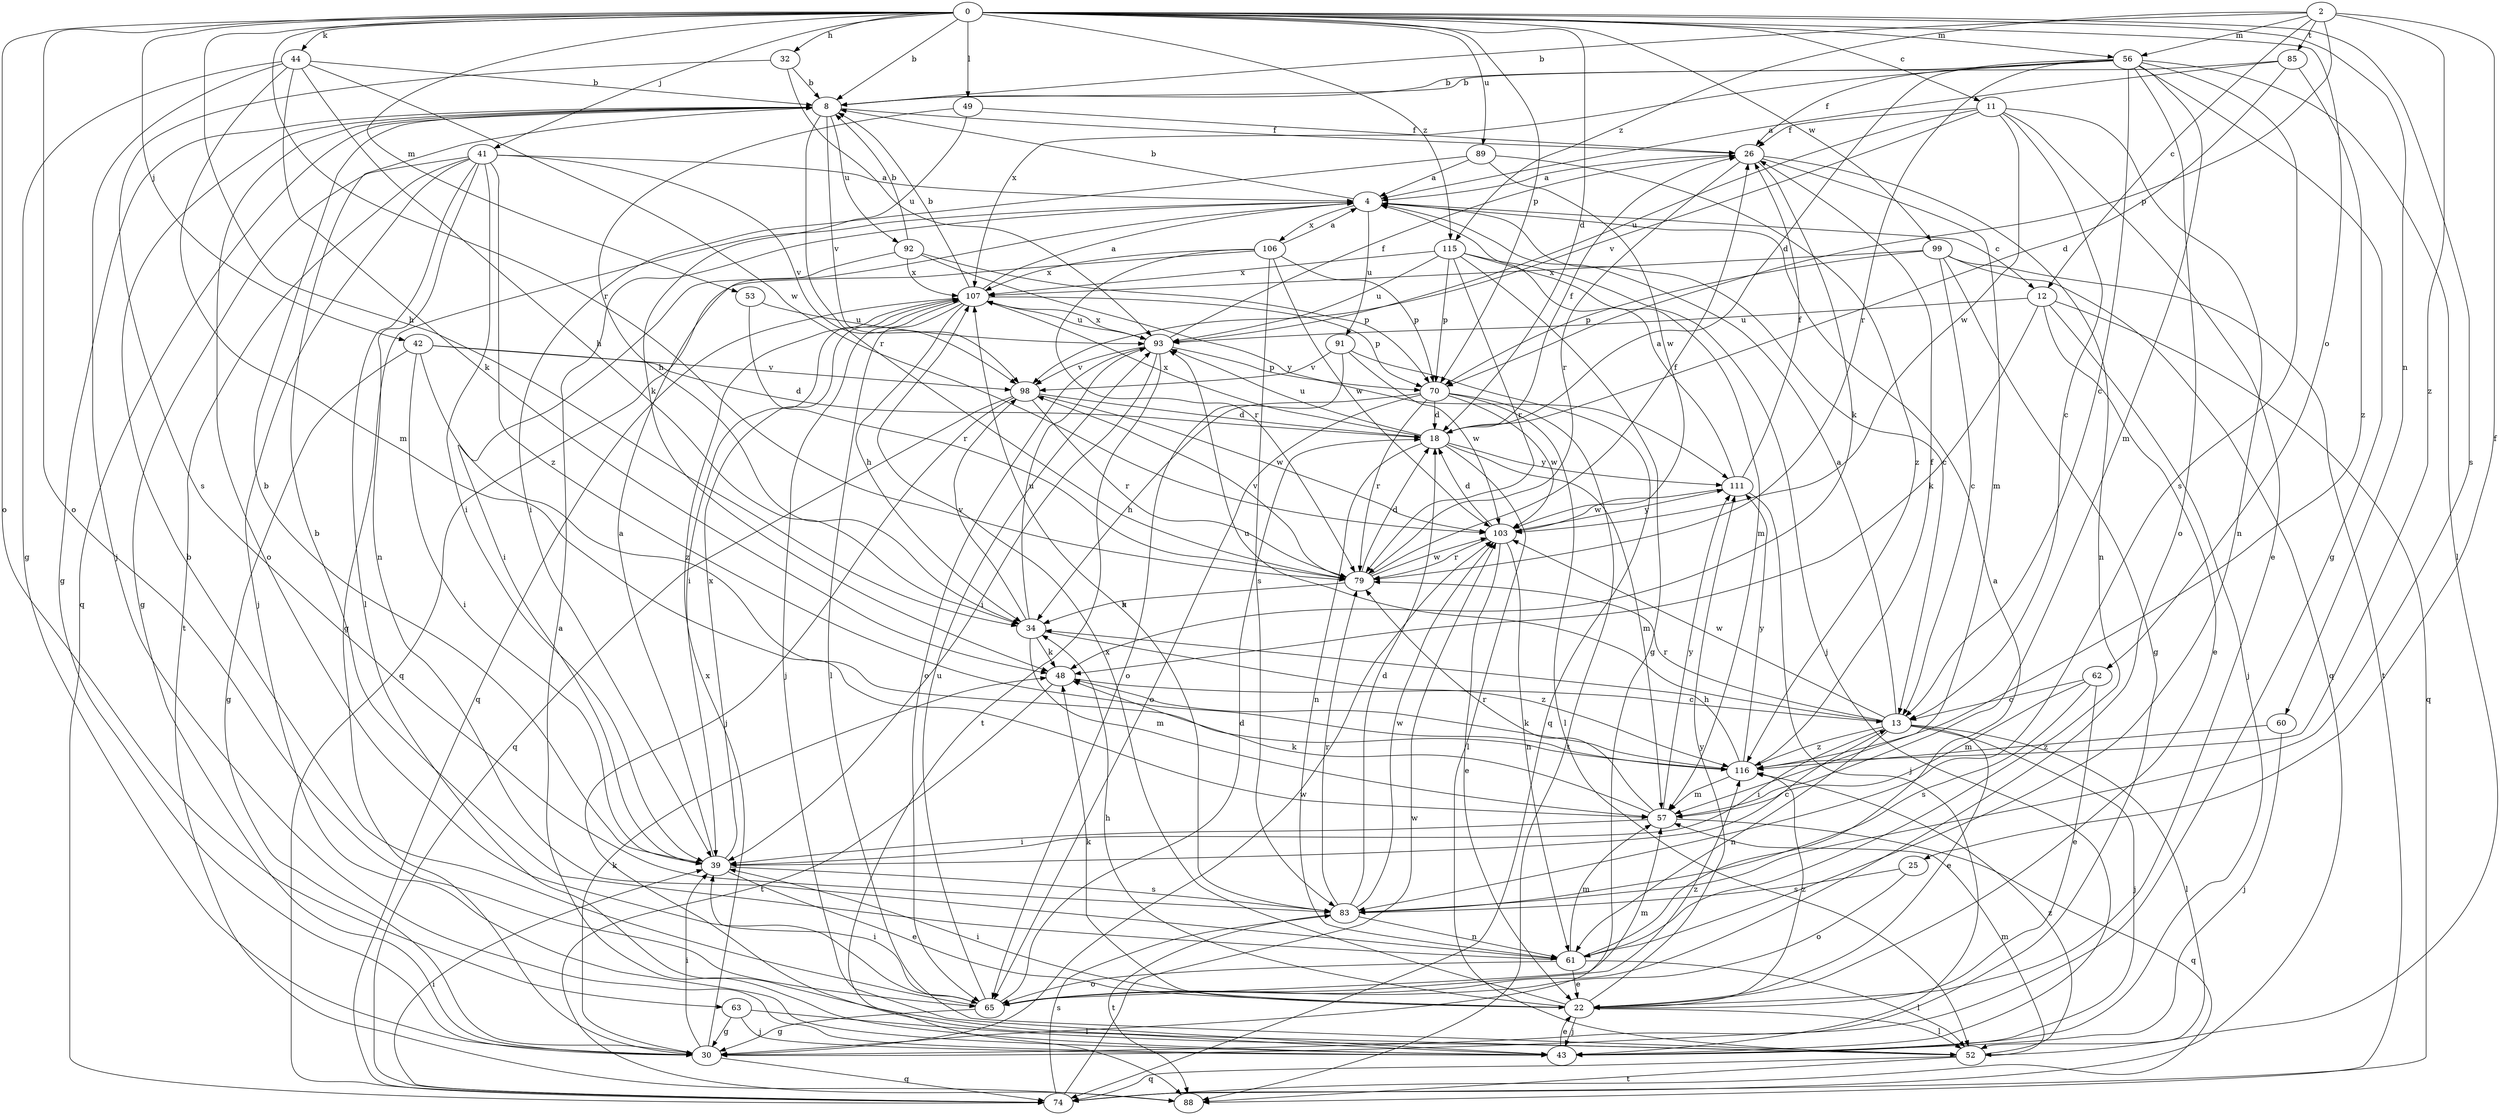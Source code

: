 strict digraph  {
0;
2;
4;
8;
11;
12;
13;
18;
22;
25;
26;
30;
32;
34;
39;
41;
42;
43;
44;
48;
49;
52;
53;
56;
57;
60;
61;
62;
63;
65;
70;
74;
79;
83;
85;
88;
89;
91;
92;
93;
98;
99;
103;
106;
107;
111;
115;
116;
0 -> 8  [label=b];
0 -> 11  [label=c];
0 -> 18  [label=d];
0 -> 32  [label=h];
0 -> 34  [label=h];
0 -> 41  [label=j];
0 -> 42  [label=j];
0 -> 44  [label=k];
0 -> 49  [label=l];
0 -> 53  [label=m];
0 -> 56  [label=m];
0 -> 60  [label=n];
0 -> 62  [label=o];
0 -> 63  [label=o];
0 -> 65  [label=o];
0 -> 70  [label=p];
0 -> 79  [label=r];
0 -> 83  [label=s];
0 -> 89  [label=u];
0 -> 99  [label=w];
0 -> 115  [label=z];
2 -> 8  [label=b];
2 -> 12  [label=c];
2 -> 25  [label=f];
2 -> 56  [label=m];
2 -> 70  [label=p];
2 -> 85  [label=t];
2 -> 115  [label=z];
2 -> 116  [label=z];
4 -> 8  [label=b];
4 -> 12  [label=c];
4 -> 13  [label=c];
4 -> 30  [label=g];
4 -> 91  [label=u];
4 -> 106  [label=x];
8 -> 26  [label=f];
8 -> 30  [label=g];
8 -> 65  [label=o];
8 -> 74  [label=q];
8 -> 79  [label=r];
8 -> 92  [label=u];
8 -> 98  [label=v];
11 -> 13  [label=c];
11 -> 22  [label=e];
11 -> 26  [label=f];
11 -> 61  [label=n];
11 -> 93  [label=u];
11 -> 98  [label=v];
11 -> 103  [label=w];
12 -> 22  [label=e];
12 -> 43  [label=j];
12 -> 48  [label=k];
12 -> 74  [label=q];
12 -> 93  [label=u];
13 -> 4  [label=a];
13 -> 22  [label=e];
13 -> 39  [label=i];
13 -> 43  [label=j];
13 -> 52  [label=l];
13 -> 61  [label=n];
13 -> 79  [label=r];
13 -> 93  [label=u];
13 -> 103  [label=w];
13 -> 116  [label=z];
18 -> 26  [label=f];
18 -> 52  [label=l];
18 -> 57  [label=m];
18 -> 61  [label=n];
18 -> 93  [label=u];
18 -> 107  [label=x];
18 -> 111  [label=y];
22 -> 34  [label=h];
22 -> 39  [label=i];
22 -> 43  [label=j];
22 -> 48  [label=k];
22 -> 52  [label=l];
22 -> 107  [label=x];
22 -> 111  [label=y];
22 -> 116  [label=z];
25 -> 65  [label=o];
25 -> 83  [label=s];
26 -> 4  [label=a];
26 -> 48  [label=k];
26 -> 57  [label=m];
26 -> 61  [label=n];
26 -> 79  [label=r];
30 -> 39  [label=i];
30 -> 48  [label=k];
30 -> 74  [label=q];
30 -> 103  [label=w];
30 -> 107  [label=x];
32 -> 8  [label=b];
32 -> 83  [label=s];
32 -> 93  [label=u];
34 -> 48  [label=k];
34 -> 57  [label=m];
34 -> 93  [label=u];
34 -> 98  [label=v];
34 -> 116  [label=z];
39 -> 4  [label=a];
39 -> 8  [label=b];
39 -> 13  [label=c];
39 -> 22  [label=e];
39 -> 83  [label=s];
39 -> 107  [label=x];
41 -> 4  [label=a];
41 -> 30  [label=g];
41 -> 39  [label=i];
41 -> 43  [label=j];
41 -> 52  [label=l];
41 -> 61  [label=n];
41 -> 88  [label=t];
41 -> 98  [label=v];
41 -> 116  [label=z];
42 -> 18  [label=d];
42 -> 30  [label=g];
42 -> 39  [label=i];
42 -> 98  [label=v];
42 -> 116  [label=z];
43 -> 4  [label=a];
43 -> 22  [label=e];
44 -> 8  [label=b];
44 -> 30  [label=g];
44 -> 34  [label=h];
44 -> 43  [label=j];
44 -> 48  [label=k];
44 -> 57  [label=m];
44 -> 103  [label=w];
48 -> 13  [label=c];
48 -> 88  [label=t];
49 -> 26  [label=f];
49 -> 34  [label=h];
49 -> 48  [label=k];
52 -> 57  [label=m];
52 -> 74  [label=q];
52 -> 88  [label=t];
52 -> 116  [label=z];
53 -> 79  [label=r];
53 -> 93  [label=u];
56 -> 8  [label=b];
56 -> 13  [label=c];
56 -> 18  [label=d];
56 -> 26  [label=f];
56 -> 30  [label=g];
56 -> 52  [label=l];
56 -> 57  [label=m];
56 -> 65  [label=o];
56 -> 79  [label=r];
56 -> 83  [label=s];
56 -> 107  [label=x];
57 -> 39  [label=i];
57 -> 48  [label=k];
57 -> 74  [label=q];
57 -> 79  [label=r];
57 -> 111  [label=y];
60 -> 43  [label=j];
60 -> 116  [label=z];
61 -> 4  [label=a];
61 -> 8  [label=b];
61 -> 22  [label=e];
61 -> 52  [label=l];
61 -> 57  [label=m];
61 -> 65  [label=o];
62 -> 13  [label=c];
62 -> 22  [label=e];
62 -> 57  [label=m];
62 -> 83  [label=s];
63 -> 30  [label=g];
63 -> 43  [label=j];
63 -> 52  [label=l];
65 -> 8  [label=b];
65 -> 18  [label=d];
65 -> 30  [label=g];
65 -> 39  [label=i];
65 -> 57  [label=m];
65 -> 93  [label=u];
65 -> 116  [label=z];
70 -> 18  [label=d];
70 -> 34  [label=h];
70 -> 52  [label=l];
70 -> 65  [label=o];
70 -> 79  [label=r];
70 -> 88  [label=t];
70 -> 103  [label=w];
74 -> 39  [label=i];
74 -> 83  [label=s];
74 -> 103  [label=w];
79 -> 18  [label=d];
79 -> 26  [label=f];
79 -> 34  [label=h];
79 -> 98  [label=v];
79 -> 103  [label=w];
83 -> 18  [label=d];
83 -> 61  [label=n];
83 -> 79  [label=r];
83 -> 88  [label=t];
83 -> 103  [label=w];
83 -> 107  [label=x];
85 -> 4  [label=a];
85 -> 8  [label=b];
85 -> 18  [label=d];
85 -> 116  [label=z];
89 -> 4  [label=a];
89 -> 39  [label=i];
89 -> 103  [label=w];
89 -> 116  [label=z];
91 -> 65  [label=o];
91 -> 74  [label=q];
91 -> 98  [label=v];
91 -> 103  [label=w];
92 -> 8  [label=b];
92 -> 39  [label=i];
92 -> 70  [label=p];
92 -> 107  [label=x];
92 -> 111  [label=y];
93 -> 26  [label=f];
93 -> 39  [label=i];
93 -> 65  [label=o];
93 -> 70  [label=p];
93 -> 88  [label=t];
93 -> 98  [label=v];
93 -> 107  [label=x];
98 -> 18  [label=d];
98 -> 43  [label=j];
98 -> 74  [label=q];
98 -> 79  [label=r];
98 -> 103  [label=w];
99 -> 13  [label=c];
99 -> 30  [label=g];
99 -> 70  [label=p];
99 -> 74  [label=q];
99 -> 88  [label=t];
99 -> 107  [label=x];
103 -> 18  [label=d];
103 -> 22  [label=e];
103 -> 61  [label=n];
103 -> 79  [label=r];
103 -> 111  [label=y];
106 -> 4  [label=a];
106 -> 70  [label=p];
106 -> 74  [label=q];
106 -> 79  [label=r];
106 -> 83  [label=s];
106 -> 103  [label=w];
106 -> 107  [label=x];
107 -> 4  [label=a];
107 -> 8  [label=b];
107 -> 34  [label=h];
107 -> 39  [label=i];
107 -> 43  [label=j];
107 -> 52  [label=l];
107 -> 70  [label=p];
107 -> 74  [label=q];
107 -> 93  [label=u];
111 -> 4  [label=a];
111 -> 26  [label=f];
111 -> 43  [label=j];
111 -> 103  [label=w];
115 -> 30  [label=g];
115 -> 43  [label=j];
115 -> 57  [label=m];
115 -> 70  [label=p];
115 -> 79  [label=r];
115 -> 93  [label=u];
115 -> 107  [label=x];
116 -> 26  [label=f];
116 -> 34  [label=h];
116 -> 48  [label=k];
116 -> 57  [label=m];
116 -> 111  [label=y];
}
